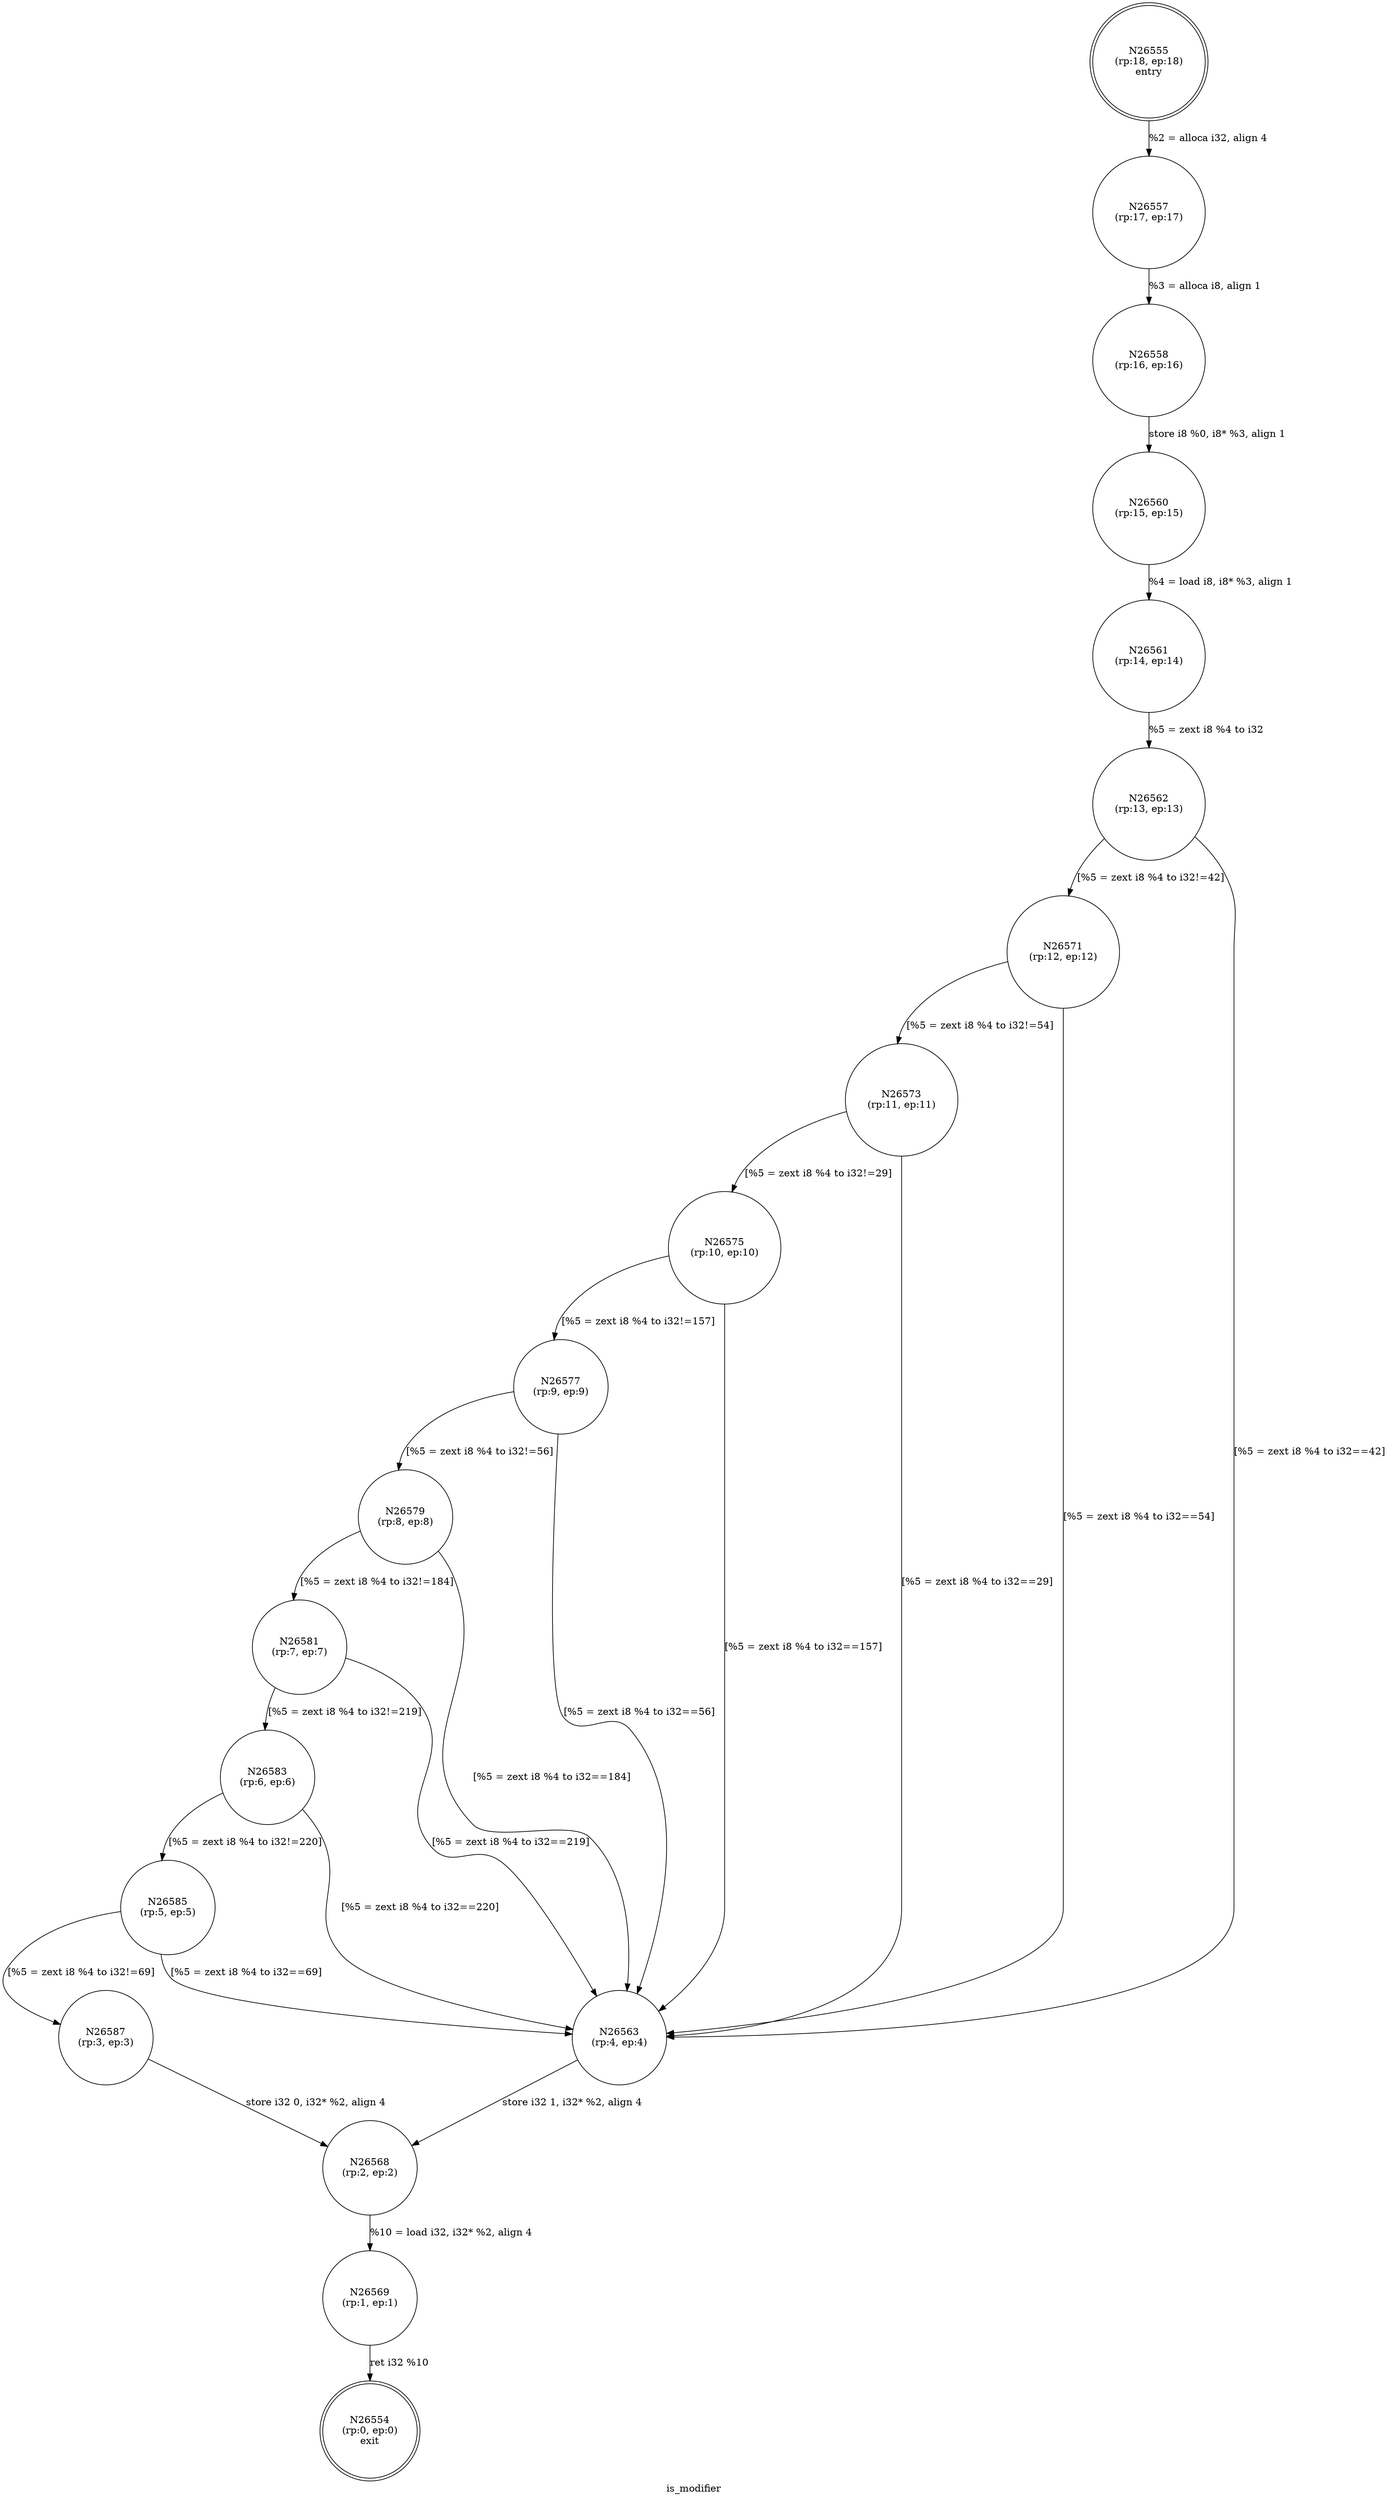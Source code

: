 digraph is_modifier {
label="is_modifier"
26554 [label="N26554\n(rp:0, ep:0)\nexit", shape="doublecircle"]
26555 [label="N26555\n(rp:18, ep:18)\nentry", shape="doublecircle"]
26555 -> 26557 [label="%2 = alloca i32, align 4"]
26557 [label="N26557\n(rp:17, ep:17)", shape="circle"]
26557 -> 26558 [label="%3 = alloca i8, align 1"]
26558 [label="N26558\n(rp:16, ep:16)", shape="circle"]
26558 -> 26560 [label="store i8 %0, i8* %3, align 1"]
26560 [label="N26560\n(rp:15, ep:15)", shape="circle"]
26560 -> 26561 [label="%4 = load i8, i8* %3, align 1"]
26561 [label="N26561\n(rp:14, ep:14)", shape="circle"]
26561 -> 26562 [label="%5 = zext i8 %4 to i32"]
26562 [label="N26562\n(rp:13, ep:13)", shape="circle"]
26562 -> 26571 [label="[%5 = zext i8 %4 to i32!=42]"]
26562 -> 26563 [label="[%5 = zext i8 %4 to i32==42]"]
26563 [label="N26563\n(rp:4, ep:4)", shape="circle"]
26563 -> 26568 [label="store i32 1, i32* %2, align 4"]
26568 [label="N26568\n(rp:2, ep:2)", shape="circle"]
26568 -> 26569 [label="%10 = load i32, i32* %2, align 4"]
26569 [label="N26569\n(rp:1, ep:1)", shape="circle"]
26569 -> 26554 [label="ret i32 %10"]
26571 [label="N26571\n(rp:12, ep:12)", shape="circle"]
26571 -> 26573 [label="[%5 = zext i8 %4 to i32!=54]"]
26571 -> 26563 [label="[%5 = zext i8 %4 to i32==54]"]
26573 [label="N26573\n(rp:11, ep:11)", shape="circle"]
26573 -> 26575 [label="[%5 = zext i8 %4 to i32!=29]"]
26573 -> 26563 [label="[%5 = zext i8 %4 to i32==29]"]
26575 [label="N26575\n(rp:10, ep:10)", shape="circle"]
26575 -> 26577 [label="[%5 = zext i8 %4 to i32!=157]"]
26575 -> 26563 [label="[%5 = zext i8 %4 to i32==157]"]
26577 [label="N26577\n(rp:9, ep:9)", shape="circle"]
26577 -> 26579 [label="[%5 = zext i8 %4 to i32!=56]"]
26577 -> 26563 [label="[%5 = zext i8 %4 to i32==56]"]
26579 [label="N26579\n(rp:8, ep:8)", shape="circle"]
26579 -> 26581 [label="[%5 = zext i8 %4 to i32!=184]"]
26579 -> 26563 [label="[%5 = zext i8 %4 to i32==184]"]
26581 [label="N26581\n(rp:7, ep:7)", shape="circle"]
26581 -> 26583 [label="[%5 = zext i8 %4 to i32!=219]"]
26581 -> 26563 [label="[%5 = zext i8 %4 to i32==219]"]
26583 [label="N26583\n(rp:6, ep:6)", shape="circle"]
26583 -> 26585 [label="[%5 = zext i8 %4 to i32!=220]"]
26583 -> 26563 [label="[%5 = zext i8 %4 to i32==220]"]
26585 [label="N26585\n(rp:5, ep:5)", shape="circle"]
26585 -> 26587 [label="[%5 = zext i8 %4 to i32!=69]"]
26585 -> 26563 [label="[%5 = zext i8 %4 to i32==69]"]
26587 [label="N26587\n(rp:3, ep:3)", shape="circle"]
26587 -> 26568 [label="store i32 0, i32* %2, align 4"]
}
